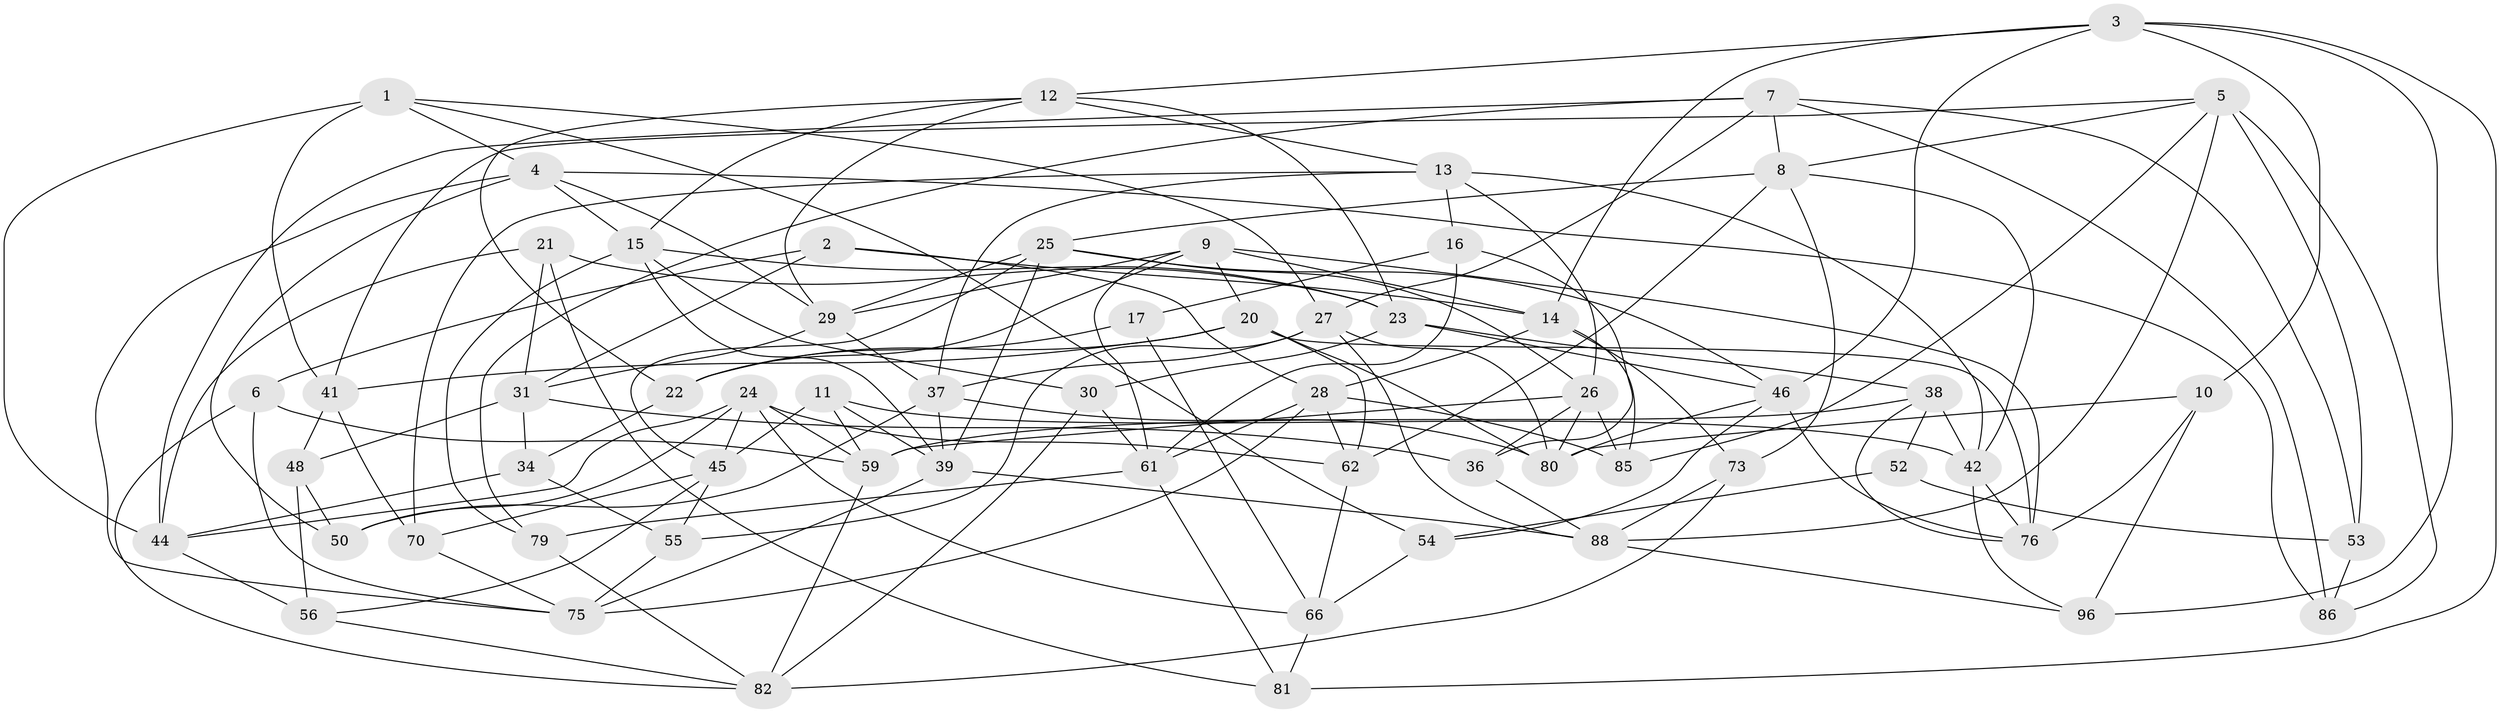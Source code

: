 // original degree distribution, {4: 1.0}
// Generated by graph-tools (version 1.1) at 2025/11/02/21/25 10:11:16]
// undirected, 62 vertices, 158 edges
graph export_dot {
graph [start="1"]
  node [color=gray90,style=filled];
  1 [super="+71"];
  2;
  3 [super="+32"];
  4 [super="+49"];
  5 [super="+60"];
  6;
  7 [super="+83"];
  8 [super="+51"];
  9 [super="+19"];
  10;
  11;
  12 [super="+18"];
  13 [super="+87"];
  14 [super="+35"];
  15 [super="+67"];
  16;
  17;
  20 [super="+33"];
  21;
  22 [super="+72"];
  23 [super="+43"];
  24 [super="+65"];
  25 [super="+77"];
  26 [super="+58"];
  27 [super="+69"];
  28 [super="+92"];
  29 [super="+78"];
  30;
  31 [super="+89"];
  34;
  36;
  37 [super="+57"];
  38 [super="+74"];
  39 [super="+40"];
  41 [super="+68"];
  42 [super="+64"];
  44 [super="+99"];
  45 [super="+63"];
  46 [super="+47"];
  48;
  50;
  52;
  53;
  54;
  55;
  56;
  59 [super="+90"];
  61 [super="+98"];
  62 [super="+91"];
  66 [super="+93"];
  70;
  73;
  75 [super="+94"];
  76 [super="+84"];
  79;
  80 [super="+97"];
  81;
  82 [super="+95"];
  85;
  86;
  88 [super="+100"];
  96;
  1 -- 54;
  1 -- 27;
  1 -- 44;
  1 -- 41 [weight=2];
  1 -- 4;
  2 -- 28;
  2 -- 6;
  2 -- 31;
  2 -- 14;
  3 -- 81;
  3 -- 12;
  3 -- 96;
  3 -- 10;
  3 -- 46;
  3 -- 14;
  4 -- 86;
  4 -- 75;
  4 -- 29;
  4 -- 50;
  4 -- 15;
  5 -- 53;
  5 -- 88;
  5 -- 86;
  5 -- 8;
  5 -- 85;
  5 -- 41;
  6 -- 59;
  6 -- 75;
  6 -- 82;
  7 -- 53;
  7 -- 27;
  7 -- 8;
  7 -- 86;
  7 -- 44;
  7 -- 79;
  8 -- 42;
  8 -- 73;
  8 -- 25;
  8 -- 62;
  9 -- 14;
  9 -- 20;
  9 -- 22;
  9 -- 29;
  9 -- 76;
  9 -- 61;
  10 -- 80;
  10 -- 96;
  10 -- 76;
  11 -- 59;
  11 -- 45;
  11 -- 42;
  11 -- 39;
  12 -- 23;
  12 -- 13;
  12 -- 29;
  12 -- 22;
  12 -- 15;
  13 -- 16;
  13 -- 37;
  13 -- 42;
  13 -- 26;
  13 -- 70;
  14 -- 85;
  14 -- 73;
  14 -- 28;
  15 -- 30;
  15 -- 79;
  15 -- 39;
  15 -- 23;
  16 -- 17;
  16 -- 36;
  16 -- 61;
  17 -- 22 [weight=2];
  17 -- 66;
  20 -- 76;
  20 -- 62;
  20 -- 41;
  20 -- 22;
  20 -- 80;
  21 -- 44;
  21 -- 81;
  21 -- 31;
  21 -- 23;
  22 -- 34;
  23 -- 38;
  23 -- 30;
  23 -- 46;
  24 -- 50;
  24 -- 45;
  24 -- 66;
  24 -- 44;
  24 -- 62;
  24 -- 59;
  25 -- 39;
  25 -- 26;
  25 -- 29;
  25 -- 45;
  25 -- 46;
  26 -- 80;
  26 -- 59;
  26 -- 36;
  26 -- 85;
  27 -- 80;
  27 -- 88;
  27 -- 55;
  27 -- 37;
  28 -- 75;
  28 -- 62;
  28 -- 85;
  28 -- 61;
  29 -- 37;
  29 -- 31;
  30 -- 61;
  30 -- 82;
  31 -- 48;
  31 -- 36;
  31 -- 34;
  34 -- 55;
  34 -- 44;
  36 -- 88;
  37 -- 50;
  37 -- 39;
  37 -- 80;
  38 -- 42;
  38 -- 52 [weight=2];
  38 -- 59;
  38 -- 76;
  39 -- 88;
  39 -- 75;
  41 -- 70;
  41 -- 48;
  42 -- 96;
  42 -- 76;
  44 -- 56;
  45 -- 70;
  45 -- 56;
  45 -- 55;
  46 -- 76;
  46 -- 54;
  46 -- 80;
  48 -- 50;
  48 -- 56;
  52 -- 53;
  52 -- 54;
  53 -- 86;
  54 -- 66;
  55 -- 75;
  56 -- 82;
  59 -- 82;
  61 -- 81;
  61 -- 79;
  62 -- 66 [weight=2];
  66 -- 81;
  70 -- 75;
  73 -- 88;
  73 -- 82;
  79 -- 82;
  88 -- 96;
}
